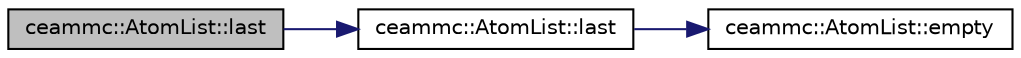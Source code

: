 digraph "ceammc::AtomList::last"
{
  edge [fontname="Helvetica",fontsize="10",labelfontname="Helvetica",labelfontsize="10"];
  node [fontname="Helvetica",fontsize="10",shape=record];
  rankdir="LR";
  Node1 [label="ceammc::AtomList::last",height=0.2,width=0.4,color="black", fillcolor="grey75", style="filled" fontcolor="black"];
  Node1 -> Node2 [color="midnightblue",fontsize="10",style="solid",fontname="Helvetica"];
  Node2 [label="ceammc::AtomList::last",height=0.2,width=0.4,color="black", fillcolor="white", style="filled",URL="$classceammc_1_1_atom_list.html#addaefbb272bf8890fe3e66d025b63031"];
  Node2 -> Node3 [color="midnightblue",fontsize="10",style="solid",fontname="Helvetica"];
  Node3 [label="ceammc::AtomList::empty",height=0.2,width=0.4,color="black", fillcolor="white", style="filled",URL="$classceammc_1_1_atom_list.html#ab715e73830704d7b06248bd137e5ccfa"];
}
